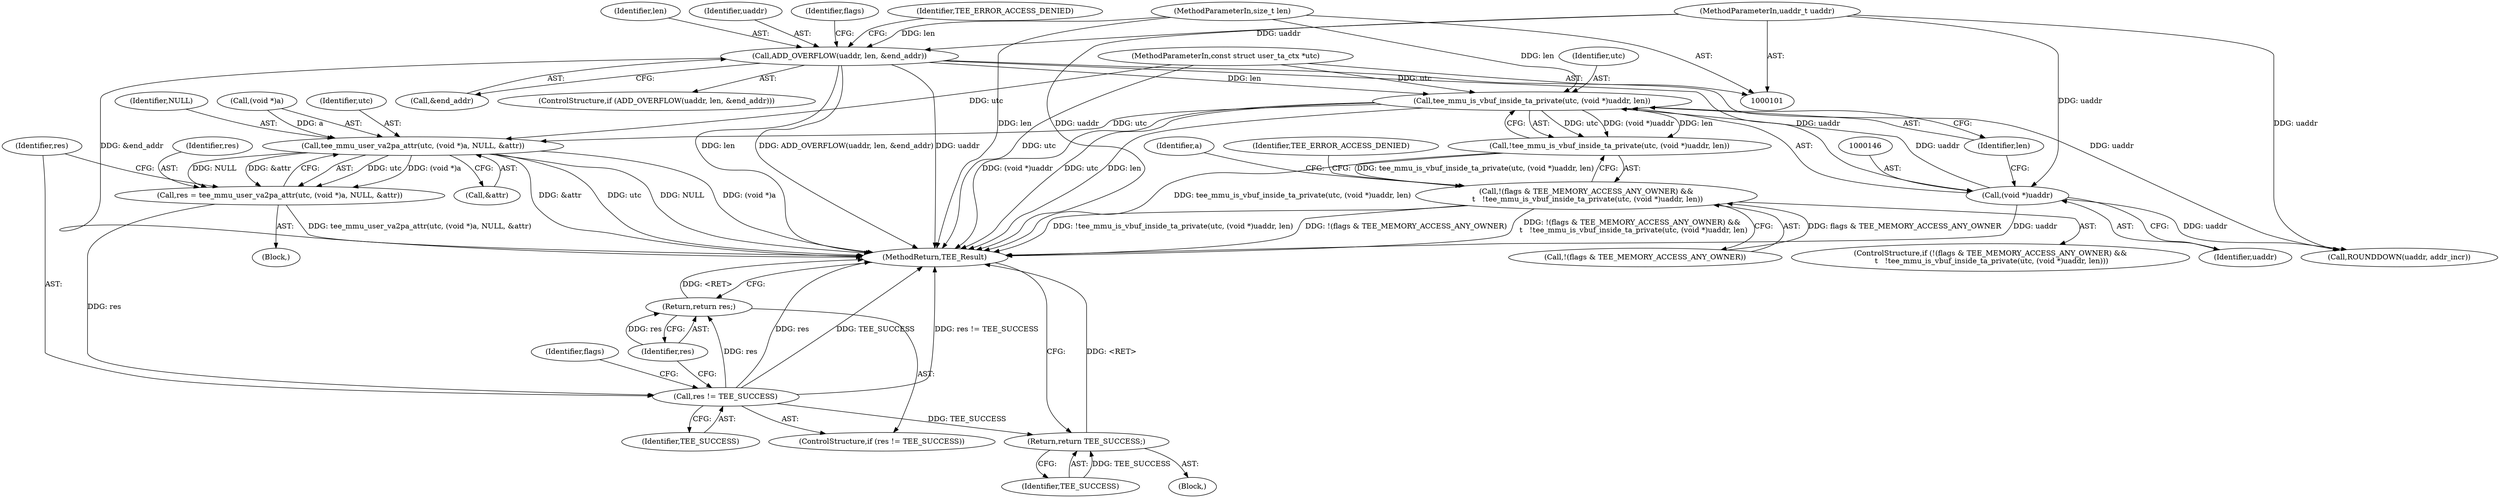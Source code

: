 digraph "0_optee_os_95f36d661f2b75887772ea28baaad904bde96970@pointer" {
"1000143" [label="(Call,tee_mmu_is_vbuf_inside_ta_private(utc, (void *)uaddr, len))"];
"1000102" [label="(MethodParameterIn,const struct user_ta_ctx *utc)"];
"1000145" [label="(Call,(void *)uaddr)"];
"1000119" [label="(Call,ADD_OVERFLOW(uaddr, len, &end_addr))"];
"1000104" [label="(MethodParameterIn,uaddr_t uaddr)"];
"1000105" [label="(MethodParameterIn,size_t len)"];
"1000142" [label="(Call,!tee_mmu_is_vbuf_inside_ta_private(utc, (void *)uaddr, len))"];
"1000137" [label="(Call,!(flags & TEE_MEMORY_ACCESS_ANY_OWNER) &&\n \t   !tee_mmu_is_vbuf_inside_ta_private(utc, (void *)uaddr, len))"];
"1000168" [label="(Call,tee_mmu_user_va2pa_attr(utc, (void *)a, NULL, &attr))"];
"1000166" [label="(Call,res = tee_mmu_user_va2pa_attr(utc, (void *)a, NULL, &attr))"];
"1000177" [label="(Call,res != TEE_SUCCESS)"];
"1000180" [label="(Return,return res;)"];
"1000225" [label="(Return,return TEE_SUCCESS;)"];
"1000185" [label="(Identifier,flags)"];
"1000166" [label="(Call,res = tee_mmu_user_va2pa_attr(utc, (void *)a, NULL, &attr))"];
"1000119" [label="(Call,ADD_OVERFLOW(uaddr, len, &end_addr))"];
"1000226" [label="(Identifier,TEE_SUCCESS)"];
"1000104" [label="(MethodParameterIn,uaddr_t uaddr)"];
"1000138" [label="(Call,!(flags & TEE_MEMORY_ACCESS_ANY_OWNER))"];
"1000150" [label="(Identifier,TEE_ERROR_ACCESS_DENIED)"];
"1000129" [label="(Identifier,flags)"];
"1000163" [label="(Block,)"];
"1000225" [label="(Return,return TEE_SUCCESS;)"];
"1000142" [label="(Call,!tee_mmu_is_vbuf_inside_ta_private(utc, (void *)uaddr, len))"];
"1000122" [label="(Call,&end_addr)"];
"1000177" [label="(Call,res != TEE_SUCCESS)"];
"1000176" [label="(ControlStructure,if (res != TEE_SUCCESS))"];
"1000169" [label="(Identifier,utc)"];
"1000179" [label="(Identifier,TEE_SUCCESS)"];
"1000148" [label="(Identifier,len)"];
"1000136" [label="(ControlStructure,if (!(flags & TEE_MEMORY_ACCESS_ANY_OWNER) &&\n \t   !tee_mmu_is_vbuf_inside_ta_private(utc, (void *)uaddr, len)))"];
"1000125" [label="(Identifier,TEE_ERROR_ACCESS_DENIED)"];
"1000170" [label="(Call,(void *)a)"];
"1000168" [label="(Call,tee_mmu_user_va2pa_attr(utc, (void *)a, NULL, &attr))"];
"1000143" [label="(Call,tee_mmu_is_vbuf_inside_ta_private(utc, (void *)uaddr, len))"];
"1000181" [label="(Identifier,res)"];
"1000154" [label="(Call,ROUNDDOWN(uaddr, addr_incr))"];
"1000167" [label="(Identifier,res)"];
"1000174" [label="(Call,&attr)"];
"1000121" [label="(Identifier,len)"];
"1000102" [label="(MethodParameterIn,const struct user_ta_ctx *utc)"];
"1000178" [label="(Identifier,res)"];
"1000173" [label="(Identifier,NULL)"];
"1000227" [label="(MethodReturn,TEE_Result)"];
"1000147" [label="(Identifier,uaddr)"];
"1000153" [label="(Identifier,a)"];
"1000145" [label="(Call,(void *)uaddr)"];
"1000180" [label="(Return,return res;)"];
"1000105" [label="(MethodParameterIn,size_t len)"];
"1000120" [label="(Identifier,uaddr)"];
"1000106" [label="(Block,)"];
"1000118" [label="(ControlStructure,if (ADD_OVERFLOW(uaddr, len, &end_addr)))"];
"1000144" [label="(Identifier,utc)"];
"1000137" [label="(Call,!(flags & TEE_MEMORY_ACCESS_ANY_OWNER) &&\n \t   !tee_mmu_is_vbuf_inside_ta_private(utc, (void *)uaddr, len))"];
"1000143" -> "1000142"  [label="AST: "];
"1000143" -> "1000148"  [label="CFG: "];
"1000144" -> "1000143"  [label="AST: "];
"1000145" -> "1000143"  [label="AST: "];
"1000148" -> "1000143"  [label="AST: "];
"1000142" -> "1000143"  [label="CFG: "];
"1000143" -> "1000227"  [label="DDG: utc"];
"1000143" -> "1000227"  [label="DDG: len"];
"1000143" -> "1000227"  [label="DDG: (void *)uaddr"];
"1000143" -> "1000142"  [label="DDG: utc"];
"1000143" -> "1000142"  [label="DDG: (void *)uaddr"];
"1000143" -> "1000142"  [label="DDG: len"];
"1000102" -> "1000143"  [label="DDG: utc"];
"1000145" -> "1000143"  [label="DDG: uaddr"];
"1000119" -> "1000143"  [label="DDG: len"];
"1000105" -> "1000143"  [label="DDG: len"];
"1000143" -> "1000168"  [label="DDG: utc"];
"1000102" -> "1000101"  [label="AST: "];
"1000102" -> "1000227"  [label="DDG: utc"];
"1000102" -> "1000168"  [label="DDG: utc"];
"1000145" -> "1000147"  [label="CFG: "];
"1000146" -> "1000145"  [label="AST: "];
"1000147" -> "1000145"  [label="AST: "];
"1000148" -> "1000145"  [label="CFG: "];
"1000145" -> "1000227"  [label="DDG: uaddr"];
"1000119" -> "1000145"  [label="DDG: uaddr"];
"1000104" -> "1000145"  [label="DDG: uaddr"];
"1000145" -> "1000154"  [label="DDG: uaddr"];
"1000119" -> "1000118"  [label="AST: "];
"1000119" -> "1000122"  [label="CFG: "];
"1000120" -> "1000119"  [label="AST: "];
"1000121" -> "1000119"  [label="AST: "];
"1000122" -> "1000119"  [label="AST: "];
"1000125" -> "1000119"  [label="CFG: "];
"1000129" -> "1000119"  [label="CFG: "];
"1000119" -> "1000227"  [label="DDG: len"];
"1000119" -> "1000227"  [label="DDG: uaddr"];
"1000119" -> "1000227"  [label="DDG: &end_addr"];
"1000119" -> "1000227"  [label="DDG: ADD_OVERFLOW(uaddr, len, &end_addr)"];
"1000104" -> "1000119"  [label="DDG: uaddr"];
"1000105" -> "1000119"  [label="DDG: len"];
"1000119" -> "1000154"  [label="DDG: uaddr"];
"1000104" -> "1000101"  [label="AST: "];
"1000104" -> "1000227"  [label="DDG: uaddr"];
"1000104" -> "1000154"  [label="DDG: uaddr"];
"1000105" -> "1000101"  [label="AST: "];
"1000105" -> "1000227"  [label="DDG: len"];
"1000142" -> "1000137"  [label="AST: "];
"1000137" -> "1000142"  [label="CFG: "];
"1000142" -> "1000227"  [label="DDG: tee_mmu_is_vbuf_inside_ta_private(utc, (void *)uaddr, len)"];
"1000142" -> "1000137"  [label="DDG: tee_mmu_is_vbuf_inside_ta_private(utc, (void *)uaddr, len)"];
"1000137" -> "1000136"  [label="AST: "];
"1000137" -> "1000138"  [label="CFG: "];
"1000138" -> "1000137"  [label="AST: "];
"1000150" -> "1000137"  [label="CFG: "];
"1000153" -> "1000137"  [label="CFG: "];
"1000137" -> "1000227"  [label="DDG: !tee_mmu_is_vbuf_inside_ta_private(utc, (void *)uaddr, len)"];
"1000137" -> "1000227"  [label="DDG: !(flags & TEE_MEMORY_ACCESS_ANY_OWNER)"];
"1000137" -> "1000227"  [label="DDG: !(flags & TEE_MEMORY_ACCESS_ANY_OWNER) &&\n \t   !tee_mmu_is_vbuf_inside_ta_private(utc, (void *)uaddr, len)"];
"1000138" -> "1000137"  [label="DDG: flags & TEE_MEMORY_ACCESS_ANY_OWNER"];
"1000168" -> "1000166"  [label="AST: "];
"1000168" -> "1000174"  [label="CFG: "];
"1000169" -> "1000168"  [label="AST: "];
"1000170" -> "1000168"  [label="AST: "];
"1000173" -> "1000168"  [label="AST: "];
"1000174" -> "1000168"  [label="AST: "];
"1000166" -> "1000168"  [label="CFG: "];
"1000168" -> "1000227"  [label="DDG: utc"];
"1000168" -> "1000227"  [label="DDG: NULL"];
"1000168" -> "1000227"  [label="DDG: (void *)a"];
"1000168" -> "1000227"  [label="DDG: &attr"];
"1000168" -> "1000166"  [label="DDG: utc"];
"1000168" -> "1000166"  [label="DDG: (void *)a"];
"1000168" -> "1000166"  [label="DDG: NULL"];
"1000168" -> "1000166"  [label="DDG: &attr"];
"1000170" -> "1000168"  [label="DDG: a"];
"1000166" -> "1000163"  [label="AST: "];
"1000167" -> "1000166"  [label="AST: "];
"1000178" -> "1000166"  [label="CFG: "];
"1000166" -> "1000227"  [label="DDG: tee_mmu_user_va2pa_attr(utc, (void *)a, NULL, &attr)"];
"1000166" -> "1000177"  [label="DDG: res"];
"1000177" -> "1000176"  [label="AST: "];
"1000177" -> "1000179"  [label="CFG: "];
"1000178" -> "1000177"  [label="AST: "];
"1000179" -> "1000177"  [label="AST: "];
"1000181" -> "1000177"  [label="CFG: "];
"1000185" -> "1000177"  [label="CFG: "];
"1000177" -> "1000227"  [label="DDG: res"];
"1000177" -> "1000227"  [label="DDG: TEE_SUCCESS"];
"1000177" -> "1000227"  [label="DDG: res != TEE_SUCCESS"];
"1000177" -> "1000180"  [label="DDG: res"];
"1000177" -> "1000225"  [label="DDG: TEE_SUCCESS"];
"1000180" -> "1000176"  [label="AST: "];
"1000180" -> "1000181"  [label="CFG: "];
"1000181" -> "1000180"  [label="AST: "];
"1000227" -> "1000180"  [label="CFG: "];
"1000180" -> "1000227"  [label="DDG: <RET>"];
"1000181" -> "1000180"  [label="DDG: res"];
"1000225" -> "1000106"  [label="AST: "];
"1000225" -> "1000226"  [label="CFG: "];
"1000226" -> "1000225"  [label="AST: "];
"1000227" -> "1000225"  [label="CFG: "];
"1000225" -> "1000227"  [label="DDG: <RET>"];
"1000226" -> "1000225"  [label="DDG: TEE_SUCCESS"];
}
